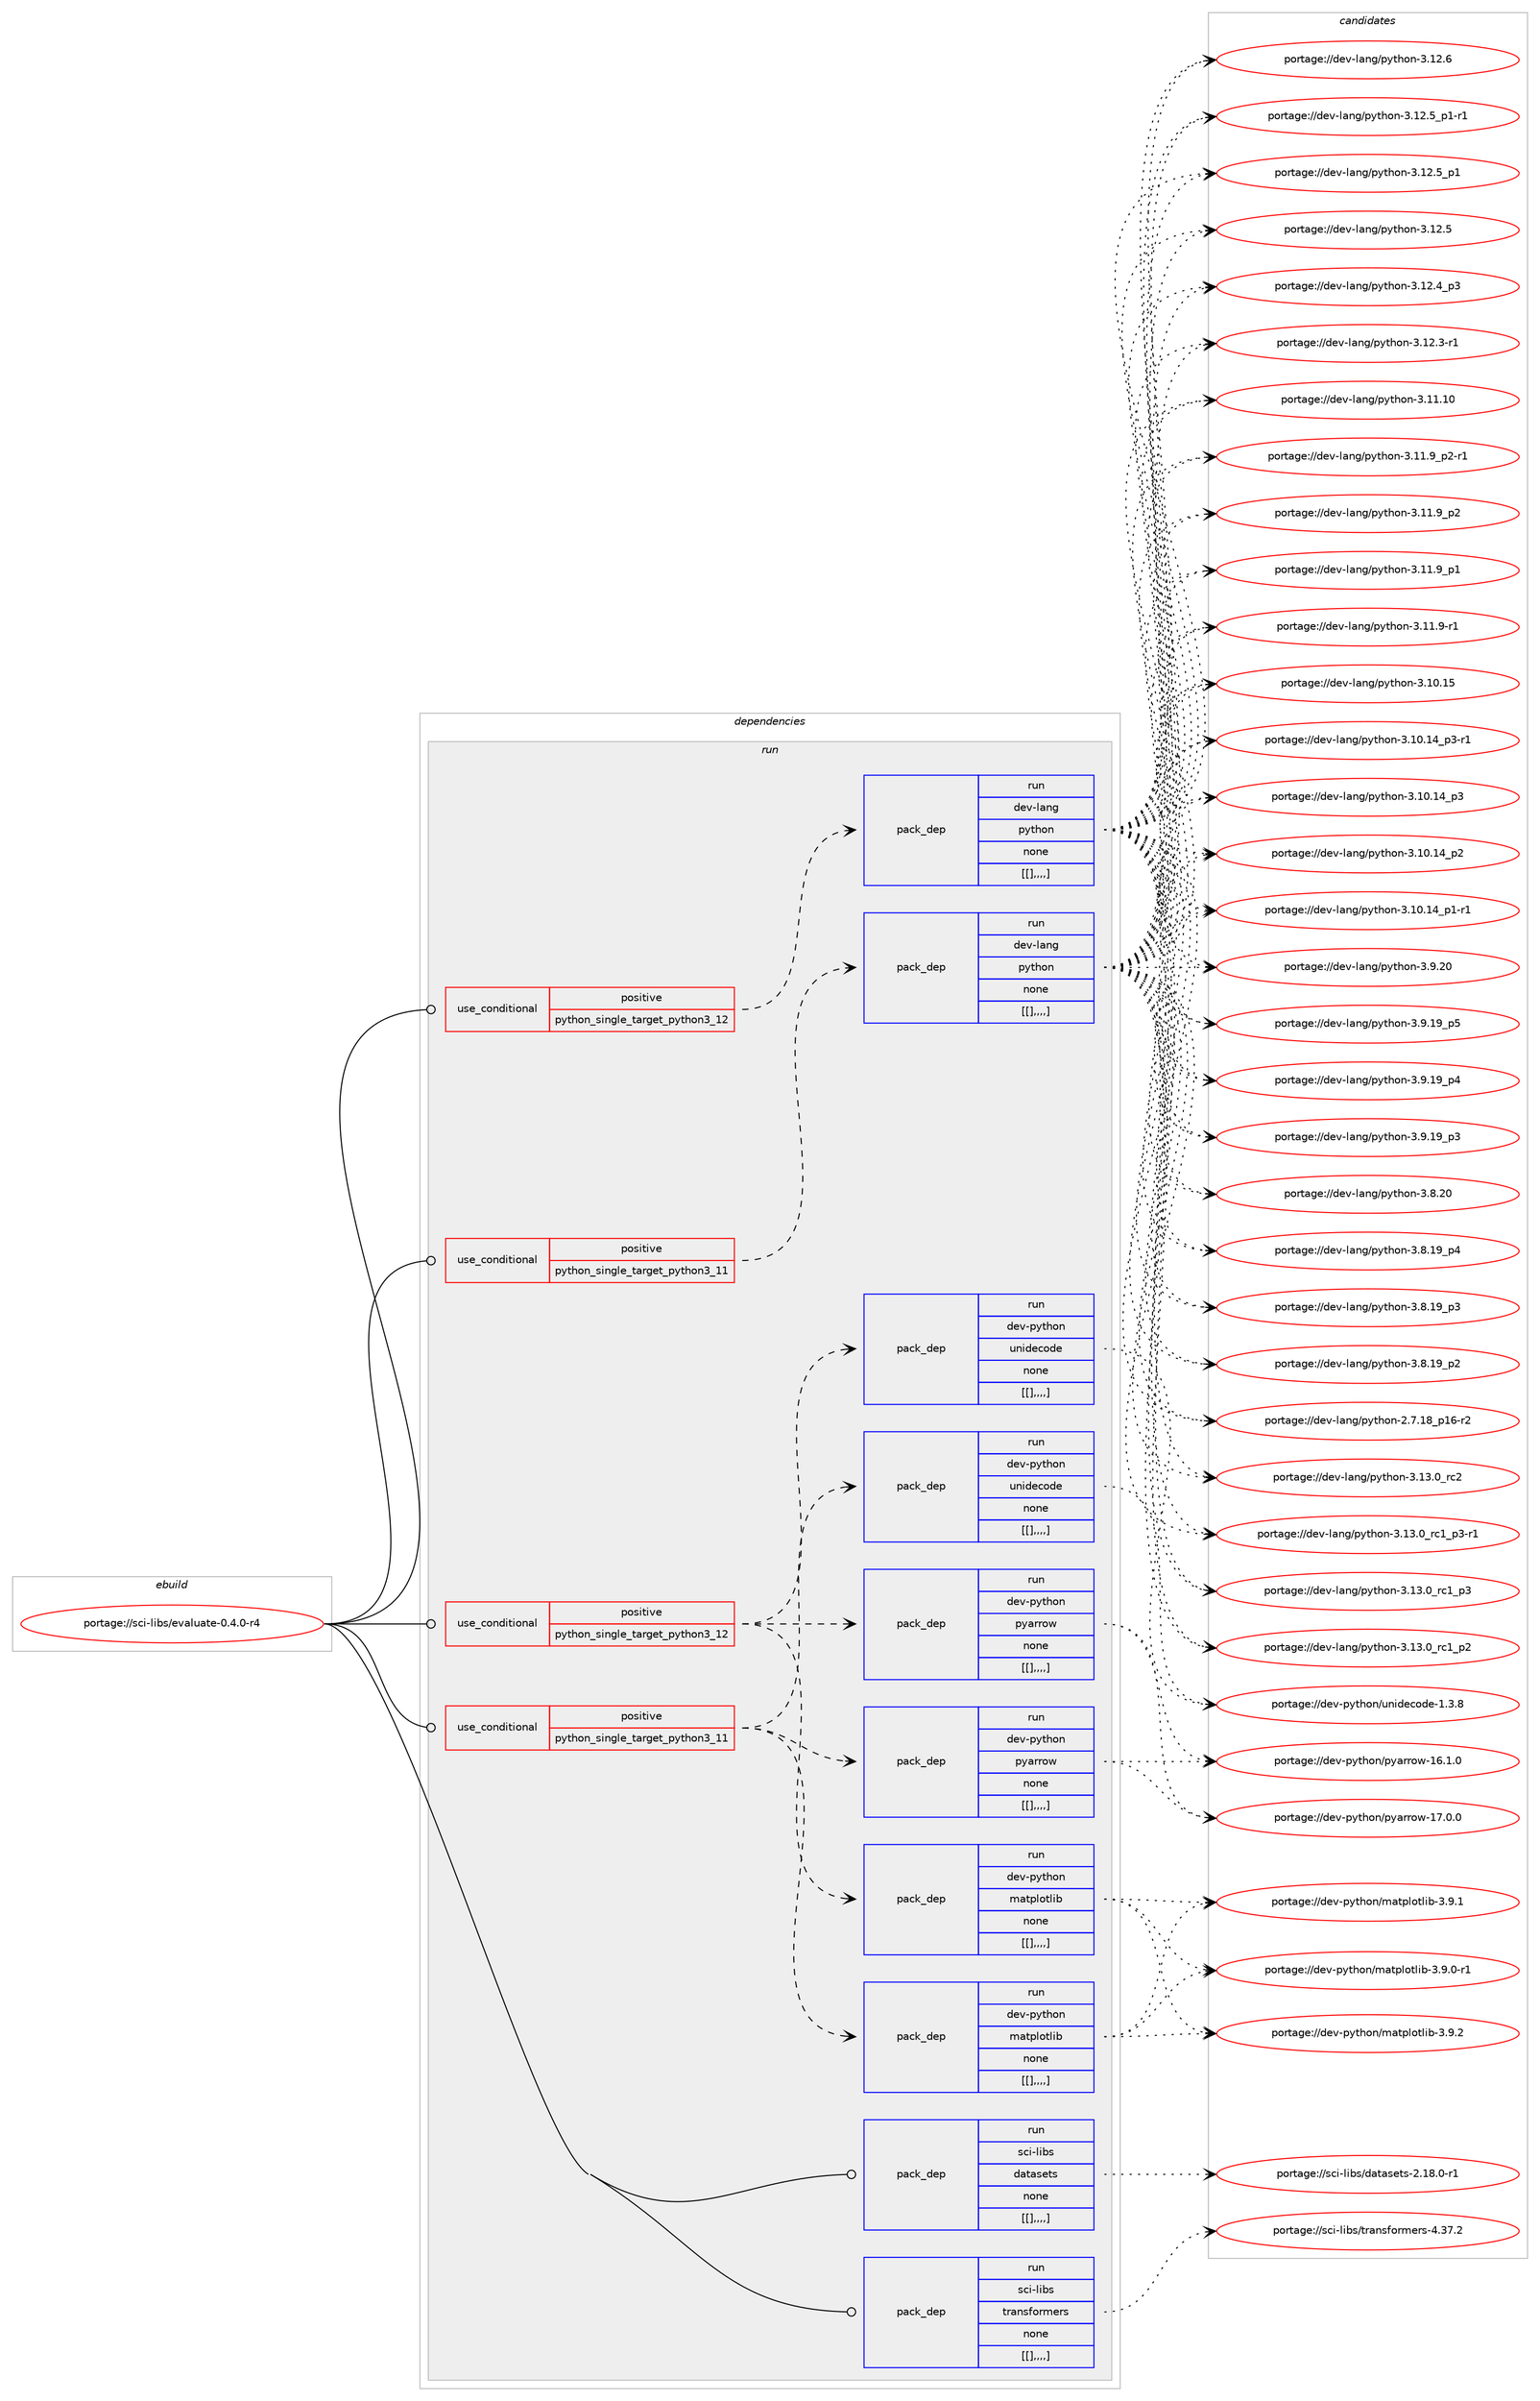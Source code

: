 digraph prolog {

# *************
# Graph options
# *************

newrank=true;
concentrate=true;
compound=true;
graph [rankdir=LR,fontname=Helvetica,fontsize=10,ranksep=1.5];#, ranksep=2.5, nodesep=0.2];
edge  [arrowhead=vee];
node  [fontname=Helvetica,fontsize=10];

# **********
# The ebuild
# **********

subgraph cluster_leftcol {
color=gray;
label=<<i>ebuild</i>>;
id [label="portage://sci-libs/evaluate-0.4.0-r4", color=red, width=4, href="../sci-libs/evaluate-0.4.0-r4.svg"];
}

# ****************
# The dependencies
# ****************

subgraph cluster_midcol {
color=gray;
label=<<i>dependencies</i>>;
subgraph cluster_compile {
fillcolor="#eeeeee";
style=filled;
label=<<i>compile</i>>;
}
subgraph cluster_compileandrun {
fillcolor="#eeeeee";
style=filled;
label=<<i>compile and run</i>>;
}
subgraph cluster_run {
fillcolor="#eeeeee";
style=filled;
label=<<i>run</i>>;
subgraph cond109925 {
dependency417310 [label=<<TABLE BORDER="0" CELLBORDER="1" CELLSPACING="0" CELLPADDING="4"><TR><TD ROWSPAN="3" CELLPADDING="10">use_conditional</TD></TR><TR><TD>positive</TD></TR><TR><TD>python_single_target_python3_11</TD></TR></TABLE>>, shape=none, color=red];
subgraph pack304396 {
dependency417311 [label=<<TABLE BORDER="0" CELLBORDER="1" CELLSPACING="0" CELLPADDING="4" WIDTH="220"><TR><TD ROWSPAN="6" CELLPADDING="30">pack_dep</TD></TR><TR><TD WIDTH="110">run</TD></TR><TR><TD>dev-lang</TD></TR><TR><TD>python</TD></TR><TR><TD>none</TD></TR><TR><TD>[[],,,,]</TD></TR></TABLE>>, shape=none, color=blue];
}
dependency417310:e -> dependency417311:w [weight=20,style="dashed",arrowhead="vee"];
}
id:e -> dependency417310:w [weight=20,style="solid",arrowhead="odot"];
subgraph cond109926 {
dependency417312 [label=<<TABLE BORDER="0" CELLBORDER="1" CELLSPACING="0" CELLPADDING="4"><TR><TD ROWSPAN="3" CELLPADDING="10">use_conditional</TD></TR><TR><TD>positive</TD></TR><TR><TD>python_single_target_python3_11</TD></TR></TABLE>>, shape=none, color=red];
subgraph pack304397 {
dependency417313 [label=<<TABLE BORDER="0" CELLBORDER="1" CELLSPACING="0" CELLPADDING="4" WIDTH="220"><TR><TD ROWSPAN="6" CELLPADDING="30">pack_dep</TD></TR><TR><TD WIDTH="110">run</TD></TR><TR><TD>dev-python</TD></TR><TR><TD>matplotlib</TD></TR><TR><TD>none</TD></TR><TR><TD>[[],,,,]</TD></TR></TABLE>>, shape=none, color=blue];
}
dependency417312:e -> dependency417313:w [weight=20,style="dashed",arrowhead="vee"];
subgraph pack304398 {
dependency417314 [label=<<TABLE BORDER="0" CELLBORDER="1" CELLSPACING="0" CELLPADDING="4" WIDTH="220"><TR><TD ROWSPAN="6" CELLPADDING="30">pack_dep</TD></TR><TR><TD WIDTH="110">run</TD></TR><TR><TD>dev-python</TD></TR><TR><TD>pyarrow</TD></TR><TR><TD>none</TD></TR><TR><TD>[[],,,,]</TD></TR></TABLE>>, shape=none, color=blue];
}
dependency417312:e -> dependency417314:w [weight=20,style="dashed",arrowhead="vee"];
subgraph pack304399 {
dependency417315 [label=<<TABLE BORDER="0" CELLBORDER="1" CELLSPACING="0" CELLPADDING="4" WIDTH="220"><TR><TD ROWSPAN="6" CELLPADDING="30">pack_dep</TD></TR><TR><TD WIDTH="110">run</TD></TR><TR><TD>dev-python</TD></TR><TR><TD>unidecode</TD></TR><TR><TD>none</TD></TR><TR><TD>[[],,,,]</TD></TR></TABLE>>, shape=none, color=blue];
}
dependency417312:e -> dependency417315:w [weight=20,style="dashed",arrowhead="vee"];
}
id:e -> dependency417312:w [weight=20,style="solid",arrowhead="odot"];
subgraph cond109927 {
dependency417316 [label=<<TABLE BORDER="0" CELLBORDER="1" CELLSPACING="0" CELLPADDING="4"><TR><TD ROWSPAN="3" CELLPADDING="10">use_conditional</TD></TR><TR><TD>positive</TD></TR><TR><TD>python_single_target_python3_12</TD></TR></TABLE>>, shape=none, color=red];
subgraph pack304400 {
dependency417317 [label=<<TABLE BORDER="0" CELLBORDER="1" CELLSPACING="0" CELLPADDING="4" WIDTH="220"><TR><TD ROWSPAN="6" CELLPADDING="30">pack_dep</TD></TR><TR><TD WIDTH="110">run</TD></TR><TR><TD>dev-lang</TD></TR><TR><TD>python</TD></TR><TR><TD>none</TD></TR><TR><TD>[[],,,,]</TD></TR></TABLE>>, shape=none, color=blue];
}
dependency417316:e -> dependency417317:w [weight=20,style="dashed",arrowhead="vee"];
}
id:e -> dependency417316:w [weight=20,style="solid",arrowhead="odot"];
subgraph cond109928 {
dependency417318 [label=<<TABLE BORDER="0" CELLBORDER="1" CELLSPACING="0" CELLPADDING="4"><TR><TD ROWSPAN="3" CELLPADDING="10">use_conditional</TD></TR><TR><TD>positive</TD></TR><TR><TD>python_single_target_python3_12</TD></TR></TABLE>>, shape=none, color=red];
subgraph pack304401 {
dependency417319 [label=<<TABLE BORDER="0" CELLBORDER="1" CELLSPACING="0" CELLPADDING="4" WIDTH="220"><TR><TD ROWSPAN="6" CELLPADDING="30">pack_dep</TD></TR><TR><TD WIDTH="110">run</TD></TR><TR><TD>dev-python</TD></TR><TR><TD>matplotlib</TD></TR><TR><TD>none</TD></TR><TR><TD>[[],,,,]</TD></TR></TABLE>>, shape=none, color=blue];
}
dependency417318:e -> dependency417319:w [weight=20,style="dashed",arrowhead="vee"];
subgraph pack304402 {
dependency417320 [label=<<TABLE BORDER="0" CELLBORDER="1" CELLSPACING="0" CELLPADDING="4" WIDTH="220"><TR><TD ROWSPAN="6" CELLPADDING="30">pack_dep</TD></TR><TR><TD WIDTH="110">run</TD></TR><TR><TD>dev-python</TD></TR><TR><TD>pyarrow</TD></TR><TR><TD>none</TD></TR><TR><TD>[[],,,,]</TD></TR></TABLE>>, shape=none, color=blue];
}
dependency417318:e -> dependency417320:w [weight=20,style="dashed",arrowhead="vee"];
subgraph pack304403 {
dependency417321 [label=<<TABLE BORDER="0" CELLBORDER="1" CELLSPACING="0" CELLPADDING="4" WIDTH="220"><TR><TD ROWSPAN="6" CELLPADDING="30">pack_dep</TD></TR><TR><TD WIDTH="110">run</TD></TR><TR><TD>dev-python</TD></TR><TR><TD>unidecode</TD></TR><TR><TD>none</TD></TR><TR><TD>[[],,,,]</TD></TR></TABLE>>, shape=none, color=blue];
}
dependency417318:e -> dependency417321:w [weight=20,style="dashed",arrowhead="vee"];
}
id:e -> dependency417318:w [weight=20,style="solid",arrowhead="odot"];
subgraph pack304404 {
dependency417322 [label=<<TABLE BORDER="0" CELLBORDER="1" CELLSPACING="0" CELLPADDING="4" WIDTH="220"><TR><TD ROWSPAN="6" CELLPADDING="30">pack_dep</TD></TR><TR><TD WIDTH="110">run</TD></TR><TR><TD>sci-libs</TD></TR><TR><TD>datasets</TD></TR><TR><TD>none</TD></TR><TR><TD>[[],,,,]</TD></TR></TABLE>>, shape=none, color=blue];
}
id:e -> dependency417322:w [weight=20,style="solid",arrowhead="odot"];
subgraph pack304405 {
dependency417323 [label=<<TABLE BORDER="0" CELLBORDER="1" CELLSPACING="0" CELLPADDING="4" WIDTH="220"><TR><TD ROWSPAN="6" CELLPADDING="30">pack_dep</TD></TR><TR><TD WIDTH="110">run</TD></TR><TR><TD>sci-libs</TD></TR><TR><TD>transformers</TD></TR><TR><TD>none</TD></TR><TR><TD>[[],,,,]</TD></TR></TABLE>>, shape=none, color=blue];
}
id:e -> dependency417323:w [weight=20,style="solid",arrowhead="odot"];
}
}

# **************
# The candidates
# **************

subgraph cluster_choices {
rank=same;
color=gray;
label=<<i>candidates</i>>;

subgraph choice304396 {
color=black;
nodesep=1;
choice10010111845108971101034711212111610411111045514649514648951149950 [label="portage://dev-lang/python-3.13.0_rc2", color=red, width=4,href="../dev-lang/python-3.13.0_rc2.svg"];
choice1001011184510897110103471121211161041111104551464951464895114994995112514511449 [label="portage://dev-lang/python-3.13.0_rc1_p3-r1", color=red, width=4,href="../dev-lang/python-3.13.0_rc1_p3-r1.svg"];
choice100101118451089711010347112121116104111110455146495146489511499499511251 [label="portage://dev-lang/python-3.13.0_rc1_p3", color=red, width=4,href="../dev-lang/python-3.13.0_rc1_p3.svg"];
choice100101118451089711010347112121116104111110455146495146489511499499511250 [label="portage://dev-lang/python-3.13.0_rc1_p2", color=red, width=4,href="../dev-lang/python-3.13.0_rc1_p2.svg"];
choice10010111845108971101034711212111610411111045514649504654 [label="portage://dev-lang/python-3.12.6", color=red, width=4,href="../dev-lang/python-3.12.6.svg"];
choice1001011184510897110103471121211161041111104551464950465395112494511449 [label="portage://dev-lang/python-3.12.5_p1-r1", color=red, width=4,href="../dev-lang/python-3.12.5_p1-r1.svg"];
choice100101118451089711010347112121116104111110455146495046539511249 [label="portage://dev-lang/python-3.12.5_p1", color=red, width=4,href="../dev-lang/python-3.12.5_p1.svg"];
choice10010111845108971101034711212111610411111045514649504653 [label="portage://dev-lang/python-3.12.5", color=red, width=4,href="../dev-lang/python-3.12.5.svg"];
choice100101118451089711010347112121116104111110455146495046529511251 [label="portage://dev-lang/python-3.12.4_p3", color=red, width=4,href="../dev-lang/python-3.12.4_p3.svg"];
choice100101118451089711010347112121116104111110455146495046514511449 [label="portage://dev-lang/python-3.12.3-r1", color=red, width=4,href="../dev-lang/python-3.12.3-r1.svg"];
choice1001011184510897110103471121211161041111104551464949464948 [label="portage://dev-lang/python-3.11.10", color=red, width=4,href="../dev-lang/python-3.11.10.svg"];
choice1001011184510897110103471121211161041111104551464949465795112504511449 [label="portage://dev-lang/python-3.11.9_p2-r1", color=red, width=4,href="../dev-lang/python-3.11.9_p2-r1.svg"];
choice100101118451089711010347112121116104111110455146494946579511250 [label="portage://dev-lang/python-3.11.9_p2", color=red, width=4,href="../dev-lang/python-3.11.9_p2.svg"];
choice100101118451089711010347112121116104111110455146494946579511249 [label="portage://dev-lang/python-3.11.9_p1", color=red, width=4,href="../dev-lang/python-3.11.9_p1.svg"];
choice100101118451089711010347112121116104111110455146494946574511449 [label="portage://dev-lang/python-3.11.9-r1", color=red, width=4,href="../dev-lang/python-3.11.9-r1.svg"];
choice1001011184510897110103471121211161041111104551464948464953 [label="portage://dev-lang/python-3.10.15", color=red, width=4,href="../dev-lang/python-3.10.15.svg"];
choice100101118451089711010347112121116104111110455146494846495295112514511449 [label="portage://dev-lang/python-3.10.14_p3-r1", color=red, width=4,href="../dev-lang/python-3.10.14_p3-r1.svg"];
choice10010111845108971101034711212111610411111045514649484649529511251 [label="portage://dev-lang/python-3.10.14_p3", color=red, width=4,href="../dev-lang/python-3.10.14_p3.svg"];
choice10010111845108971101034711212111610411111045514649484649529511250 [label="portage://dev-lang/python-3.10.14_p2", color=red, width=4,href="../dev-lang/python-3.10.14_p2.svg"];
choice100101118451089711010347112121116104111110455146494846495295112494511449 [label="portage://dev-lang/python-3.10.14_p1-r1", color=red, width=4,href="../dev-lang/python-3.10.14_p1-r1.svg"];
choice10010111845108971101034711212111610411111045514657465048 [label="portage://dev-lang/python-3.9.20", color=red, width=4,href="../dev-lang/python-3.9.20.svg"];
choice100101118451089711010347112121116104111110455146574649579511253 [label="portage://dev-lang/python-3.9.19_p5", color=red, width=4,href="../dev-lang/python-3.9.19_p5.svg"];
choice100101118451089711010347112121116104111110455146574649579511252 [label="portage://dev-lang/python-3.9.19_p4", color=red, width=4,href="../dev-lang/python-3.9.19_p4.svg"];
choice100101118451089711010347112121116104111110455146574649579511251 [label="portage://dev-lang/python-3.9.19_p3", color=red, width=4,href="../dev-lang/python-3.9.19_p3.svg"];
choice10010111845108971101034711212111610411111045514656465048 [label="portage://dev-lang/python-3.8.20", color=red, width=4,href="../dev-lang/python-3.8.20.svg"];
choice100101118451089711010347112121116104111110455146564649579511252 [label="portage://dev-lang/python-3.8.19_p4", color=red, width=4,href="../dev-lang/python-3.8.19_p4.svg"];
choice100101118451089711010347112121116104111110455146564649579511251 [label="portage://dev-lang/python-3.8.19_p3", color=red, width=4,href="../dev-lang/python-3.8.19_p3.svg"];
choice100101118451089711010347112121116104111110455146564649579511250 [label="portage://dev-lang/python-3.8.19_p2", color=red, width=4,href="../dev-lang/python-3.8.19_p2.svg"];
choice100101118451089711010347112121116104111110455046554649569511249544511450 [label="portage://dev-lang/python-2.7.18_p16-r2", color=red, width=4,href="../dev-lang/python-2.7.18_p16-r2.svg"];
dependency417311:e -> choice10010111845108971101034711212111610411111045514649514648951149950:w [style=dotted,weight="100"];
dependency417311:e -> choice1001011184510897110103471121211161041111104551464951464895114994995112514511449:w [style=dotted,weight="100"];
dependency417311:e -> choice100101118451089711010347112121116104111110455146495146489511499499511251:w [style=dotted,weight="100"];
dependency417311:e -> choice100101118451089711010347112121116104111110455146495146489511499499511250:w [style=dotted,weight="100"];
dependency417311:e -> choice10010111845108971101034711212111610411111045514649504654:w [style=dotted,weight="100"];
dependency417311:e -> choice1001011184510897110103471121211161041111104551464950465395112494511449:w [style=dotted,weight="100"];
dependency417311:e -> choice100101118451089711010347112121116104111110455146495046539511249:w [style=dotted,weight="100"];
dependency417311:e -> choice10010111845108971101034711212111610411111045514649504653:w [style=dotted,weight="100"];
dependency417311:e -> choice100101118451089711010347112121116104111110455146495046529511251:w [style=dotted,weight="100"];
dependency417311:e -> choice100101118451089711010347112121116104111110455146495046514511449:w [style=dotted,weight="100"];
dependency417311:e -> choice1001011184510897110103471121211161041111104551464949464948:w [style=dotted,weight="100"];
dependency417311:e -> choice1001011184510897110103471121211161041111104551464949465795112504511449:w [style=dotted,weight="100"];
dependency417311:e -> choice100101118451089711010347112121116104111110455146494946579511250:w [style=dotted,weight="100"];
dependency417311:e -> choice100101118451089711010347112121116104111110455146494946579511249:w [style=dotted,weight="100"];
dependency417311:e -> choice100101118451089711010347112121116104111110455146494946574511449:w [style=dotted,weight="100"];
dependency417311:e -> choice1001011184510897110103471121211161041111104551464948464953:w [style=dotted,weight="100"];
dependency417311:e -> choice100101118451089711010347112121116104111110455146494846495295112514511449:w [style=dotted,weight="100"];
dependency417311:e -> choice10010111845108971101034711212111610411111045514649484649529511251:w [style=dotted,weight="100"];
dependency417311:e -> choice10010111845108971101034711212111610411111045514649484649529511250:w [style=dotted,weight="100"];
dependency417311:e -> choice100101118451089711010347112121116104111110455146494846495295112494511449:w [style=dotted,weight="100"];
dependency417311:e -> choice10010111845108971101034711212111610411111045514657465048:w [style=dotted,weight="100"];
dependency417311:e -> choice100101118451089711010347112121116104111110455146574649579511253:w [style=dotted,weight="100"];
dependency417311:e -> choice100101118451089711010347112121116104111110455146574649579511252:w [style=dotted,weight="100"];
dependency417311:e -> choice100101118451089711010347112121116104111110455146574649579511251:w [style=dotted,weight="100"];
dependency417311:e -> choice10010111845108971101034711212111610411111045514656465048:w [style=dotted,weight="100"];
dependency417311:e -> choice100101118451089711010347112121116104111110455146564649579511252:w [style=dotted,weight="100"];
dependency417311:e -> choice100101118451089711010347112121116104111110455146564649579511251:w [style=dotted,weight="100"];
dependency417311:e -> choice100101118451089711010347112121116104111110455146564649579511250:w [style=dotted,weight="100"];
dependency417311:e -> choice100101118451089711010347112121116104111110455046554649569511249544511450:w [style=dotted,weight="100"];
}
subgraph choice304397 {
color=black;
nodesep=1;
choice10010111845112121116104111110471099711611210811111610810598455146574650 [label="portage://dev-python/matplotlib-3.9.2", color=red, width=4,href="../dev-python/matplotlib-3.9.2.svg"];
choice10010111845112121116104111110471099711611210811111610810598455146574649 [label="portage://dev-python/matplotlib-3.9.1", color=red, width=4,href="../dev-python/matplotlib-3.9.1.svg"];
choice100101118451121211161041111104710997116112108111116108105984551465746484511449 [label="portage://dev-python/matplotlib-3.9.0-r1", color=red, width=4,href="../dev-python/matplotlib-3.9.0-r1.svg"];
dependency417313:e -> choice10010111845112121116104111110471099711611210811111610810598455146574650:w [style=dotted,weight="100"];
dependency417313:e -> choice10010111845112121116104111110471099711611210811111610810598455146574649:w [style=dotted,weight="100"];
dependency417313:e -> choice100101118451121211161041111104710997116112108111116108105984551465746484511449:w [style=dotted,weight="100"];
}
subgraph choice304398 {
color=black;
nodesep=1;
choice10010111845112121116104111110471121219711411411111945495546484648 [label="portage://dev-python/pyarrow-17.0.0", color=red, width=4,href="../dev-python/pyarrow-17.0.0.svg"];
choice10010111845112121116104111110471121219711411411111945495446494648 [label="portage://dev-python/pyarrow-16.1.0", color=red, width=4,href="../dev-python/pyarrow-16.1.0.svg"];
dependency417314:e -> choice10010111845112121116104111110471121219711411411111945495546484648:w [style=dotted,weight="100"];
dependency417314:e -> choice10010111845112121116104111110471121219711411411111945495446494648:w [style=dotted,weight="100"];
}
subgraph choice304399 {
color=black;
nodesep=1;
choice100101118451121211161041111104711711010510010199111100101454946514656 [label="portage://dev-python/unidecode-1.3.8", color=red, width=4,href="../dev-python/unidecode-1.3.8.svg"];
dependency417315:e -> choice100101118451121211161041111104711711010510010199111100101454946514656:w [style=dotted,weight="100"];
}
subgraph choice304400 {
color=black;
nodesep=1;
choice10010111845108971101034711212111610411111045514649514648951149950 [label="portage://dev-lang/python-3.13.0_rc2", color=red, width=4,href="../dev-lang/python-3.13.0_rc2.svg"];
choice1001011184510897110103471121211161041111104551464951464895114994995112514511449 [label="portage://dev-lang/python-3.13.0_rc1_p3-r1", color=red, width=4,href="../dev-lang/python-3.13.0_rc1_p3-r1.svg"];
choice100101118451089711010347112121116104111110455146495146489511499499511251 [label="portage://dev-lang/python-3.13.0_rc1_p3", color=red, width=4,href="../dev-lang/python-3.13.0_rc1_p3.svg"];
choice100101118451089711010347112121116104111110455146495146489511499499511250 [label="portage://dev-lang/python-3.13.0_rc1_p2", color=red, width=4,href="../dev-lang/python-3.13.0_rc1_p2.svg"];
choice10010111845108971101034711212111610411111045514649504654 [label="portage://dev-lang/python-3.12.6", color=red, width=4,href="../dev-lang/python-3.12.6.svg"];
choice1001011184510897110103471121211161041111104551464950465395112494511449 [label="portage://dev-lang/python-3.12.5_p1-r1", color=red, width=4,href="../dev-lang/python-3.12.5_p1-r1.svg"];
choice100101118451089711010347112121116104111110455146495046539511249 [label="portage://dev-lang/python-3.12.5_p1", color=red, width=4,href="../dev-lang/python-3.12.5_p1.svg"];
choice10010111845108971101034711212111610411111045514649504653 [label="portage://dev-lang/python-3.12.5", color=red, width=4,href="../dev-lang/python-3.12.5.svg"];
choice100101118451089711010347112121116104111110455146495046529511251 [label="portage://dev-lang/python-3.12.4_p3", color=red, width=4,href="../dev-lang/python-3.12.4_p3.svg"];
choice100101118451089711010347112121116104111110455146495046514511449 [label="portage://dev-lang/python-3.12.3-r1", color=red, width=4,href="../dev-lang/python-3.12.3-r1.svg"];
choice1001011184510897110103471121211161041111104551464949464948 [label="portage://dev-lang/python-3.11.10", color=red, width=4,href="../dev-lang/python-3.11.10.svg"];
choice1001011184510897110103471121211161041111104551464949465795112504511449 [label="portage://dev-lang/python-3.11.9_p2-r1", color=red, width=4,href="../dev-lang/python-3.11.9_p2-r1.svg"];
choice100101118451089711010347112121116104111110455146494946579511250 [label="portage://dev-lang/python-3.11.9_p2", color=red, width=4,href="../dev-lang/python-3.11.9_p2.svg"];
choice100101118451089711010347112121116104111110455146494946579511249 [label="portage://dev-lang/python-3.11.9_p1", color=red, width=4,href="../dev-lang/python-3.11.9_p1.svg"];
choice100101118451089711010347112121116104111110455146494946574511449 [label="portage://dev-lang/python-3.11.9-r1", color=red, width=4,href="../dev-lang/python-3.11.9-r1.svg"];
choice1001011184510897110103471121211161041111104551464948464953 [label="portage://dev-lang/python-3.10.15", color=red, width=4,href="../dev-lang/python-3.10.15.svg"];
choice100101118451089711010347112121116104111110455146494846495295112514511449 [label="portage://dev-lang/python-3.10.14_p3-r1", color=red, width=4,href="../dev-lang/python-3.10.14_p3-r1.svg"];
choice10010111845108971101034711212111610411111045514649484649529511251 [label="portage://dev-lang/python-3.10.14_p3", color=red, width=4,href="../dev-lang/python-3.10.14_p3.svg"];
choice10010111845108971101034711212111610411111045514649484649529511250 [label="portage://dev-lang/python-3.10.14_p2", color=red, width=4,href="../dev-lang/python-3.10.14_p2.svg"];
choice100101118451089711010347112121116104111110455146494846495295112494511449 [label="portage://dev-lang/python-3.10.14_p1-r1", color=red, width=4,href="../dev-lang/python-3.10.14_p1-r1.svg"];
choice10010111845108971101034711212111610411111045514657465048 [label="portage://dev-lang/python-3.9.20", color=red, width=4,href="../dev-lang/python-3.9.20.svg"];
choice100101118451089711010347112121116104111110455146574649579511253 [label="portage://dev-lang/python-3.9.19_p5", color=red, width=4,href="../dev-lang/python-3.9.19_p5.svg"];
choice100101118451089711010347112121116104111110455146574649579511252 [label="portage://dev-lang/python-3.9.19_p4", color=red, width=4,href="../dev-lang/python-3.9.19_p4.svg"];
choice100101118451089711010347112121116104111110455146574649579511251 [label="portage://dev-lang/python-3.9.19_p3", color=red, width=4,href="../dev-lang/python-3.9.19_p3.svg"];
choice10010111845108971101034711212111610411111045514656465048 [label="portage://dev-lang/python-3.8.20", color=red, width=4,href="../dev-lang/python-3.8.20.svg"];
choice100101118451089711010347112121116104111110455146564649579511252 [label="portage://dev-lang/python-3.8.19_p4", color=red, width=4,href="../dev-lang/python-3.8.19_p4.svg"];
choice100101118451089711010347112121116104111110455146564649579511251 [label="portage://dev-lang/python-3.8.19_p3", color=red, width=4,href="../dev-lang/python-3.8.19_p3.svg"];
choice100101118451089711010347112121116104111110455146564649579511250 [label="portage://dev-lang/python-3.8.19_p2", color=red, width=4,href="../dev-lang/python-3.8.19_p2.svg"];
choice100101118451089711010347112121116104111110455046554649569511249544511450 [label="portage://dev-lang/python-2.7.18_p16-r2", color=red, width=4,href="../dev-lang/python-2.7.18_p16-r2.svg"];
dependency417317:e -> choice10010111845108971101034711212111610411111045514649514648951149950:w [style=dotted,weight="100"];
dependency417317:e -> choice1001011184510897110103471121211161041111104551464951464895114994995112514511449:w [style=dotted,weight="100"];
dependency417317:e -> choice100101118451089711010347112121116104111110455146495146489511499499511251:w [style=dotted,weight="100"];
dependency417317:e -> choice100101118451089711010347112121116104111110455146495146489511499499511250:w [style=dotted,weight="100"];
dependency417317:e -> choice10010111845108971101034711212111610411111045514649504654:w [style=dotted,weight="100"];
dependency417317:e -> choice1001011184510897110103471121211161041111104551464950465395112494511449:w [style=dotted,weight="100"];
dependency417317:e -> choice100101118451089711010347112121116104111110455146495046539511249:w [style=dotted,weight="100"];
dependency417317:e -> choice10010111845108971101034711212111610411111045514649504653:w [style=dotted,weight="100"];
dependency417317:e -> choice100101118451089711010347112121116104111110455146495046529511251:w [style=dotted,weight="100"];
dependency417317:e -> choice100101118451089711010347112121116104111110455146495046514511449:w [style=dotted,weight="100"];
dependency417317:e -> choice1001011184510897110103471121211161041111104551464949464948:w [style=dotted,weight="100"];
dependency417317:e -> choice1001011184510897110103471121211161041111104551464949465795112504511449:w [style=dotted,weight="100"];
dependency417317:e -> choice100101118451089711010347112121116104111110455146494946579511250:w [style=dotted,weight="100"];
dependency417317:e -> choice100101118451089711010347112121116104111110455146494946579511249:w [style=dotted,weight="100"];
dependency417317:e -> choice100101118451089711010347112121116104111110455146494946574511449:w [style=dotted,weight="100"];
dependency417317:e -> choice1001011184510897110103471121211161041111104551464948464953:w [style=dotted,weight="100"];
dependency417317:e -> choice100101118451089711010347112121116104111110455146494846495295112514511449:w [style=dotted,weight="100"];
dependency417317:e -> choice10010111845108971101034711212111610411111045514649484649529511251:w [style=dotted,weight="100"];
dependency417317:e -> choice10010111845108971101034711212111610411111045514649484649529511250:w [style=dotted,weight="100"];
dependency417317:e -> choice100101118451089711010347112121116104111110455146494846495295112494511449:w [style=dotted,weight="100"];
dependency417317:e -> choice10010111845108971101034711212111610411111045514657465048:w [style=dotted,weight="100"];
dependency417317:e -> choice100101118451089711010347112121116104111110455146574649579511253:w [style=dotted,weight="100"];
dependency417317:e -> choice100101118451089711010347112121116104111110455146574649579511252:w [style=dotted,weight="100"];
dependency417317:e -> choice100101118451089711010347112121116104111110455146574649579511251:w [style=dotted,weight="100"];
dependency417317:e -> choice10010111845108971101034711212111610411111045514656465048:w [style=dotted,weight="100"];
dependency417317:e -> choice100101118451089711010347112121116104111110455146564649579511252:w [style=dotted,weight="100"];
dependency417317:e -> choice100101118451089711010347112121116104111110455146564649579511251:w [style=dotted,weight="100"];
dependency417317:e -> choice100101118451089711010347112121116104111110455146564649579511250:w [style=dotted,weight="100"];
dependency417317:e -> choice100101118451089711010347112121116104111110455046554649569511249544511450:w [style=dotted,weight="100"];
}
subgraph choice304401 {
color=black;
nodesep=1;
choice10010111845112121116104111110471099711611210811111610810598455146574650 [label="portage://dev-python/matplotlib-3.9.2", color=red, width=4,href="../dev-python/matplotlib-3.9.2.svg"];
choice10010111845112121116104111110471099711611210811111610810598455146574649 [label="portage://dev-python/matplotlib-3.9.1", color=red, width=4,href="../dev-python/matplotlib-3.9.1.svg"];
choice100101118451121211161041111104710997116112108111116108105984551465746484511449 [label="portage://dev-python/matplotlib-3.9.0-r1", color=red, width=4,href="../dev-python/matplotlib-3.9.0-r1.svg"];
dependency417319:e -> choice10010111845112121116104111110471099711611210811111610810598455146574650:w [style=dotted,weight="100"];
dependency417319:e -> choice10010111845112121116104111110471099711611210811111610810598455146574649:w [style=dotted,weight="100"];
dependency417319:e -> choice100101118451121211161041111104710997116112108111116108105984551465746484511449:w [style=dotted,weight="100"];
}
subgraph choice304402 {
color=black;
nodesep=1;
choice10010111845112121116104111110471121219711411411111945495546484648 [label="portage://dev-python/pyarrow-17.0.0", color=red, width=4,href="../dev-python/pyarrow-17.0.0.svg"];
choice10010111845112121116104111110471121219711411411111945495446494648 [label="portage://dev-python/pyarrow-16.1.0", color=red, width=4,href="../dev-python/pyarrow-16.1.0.svg"];
dependency417320:e -> choice10010111845112121116104111110471121219711411411111945495546484648:w [style=dotted,weight="100"];
dependency417320:e -> choice10010111845112121116104111110471121219711411411111945495446494648:w [style=dotted,weight="100"];
}
subgraph choice304403 {
color=black;
nodesep=1;
choice100101118451121211161041111104711711010510010199111100101454946514656 [label="portage://dev-python/unidecode-1.3.8", color=red, width=4,href="../dev-python/unidecode-1.3.8.svg"];
dependency417321:e -> choice100101118451121211161041111104711711010510010199111100101454946514656:w [style=dotted,weight="100"];
}
subgraph choice304404 {
color=black;
nodesep=1;
choice115991054510810598115471009711697115101116115455046495646484511449 [label="portage://sci-libs/datasets-2.18.0-r1", color=red, width=4,href="../sci-libs/datasets-2.18.0-r1.svg"];
dependency417322:e -> choice115991054510810598115471009711697115101116115455046495646484511449:w [style=dotted,weight="100"];
}
subgraph choice304405 {
color=black;
nodesep=1;
choice115991054510810598115471161149711011510211111410910111411545524651554650 [label="portage://sci-libs/transformers-4.37.2", color=red, width=4,href="../sci-libs/transformers-4.37.2.svg"];
dependency417323:e -> choice115991054510810598115471161149711011510211111410910111411545524651554650:w [style=dotted,weight="100"];
}
}

}
